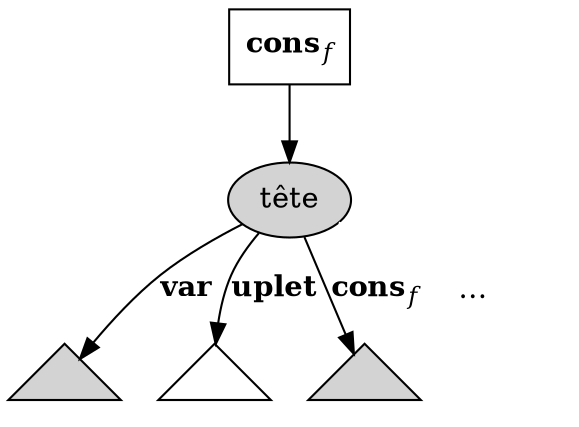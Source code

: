 digraph {
	node [ label = "" ] ;
	N_0 [ label = <<b>cons</b><sub><i>f</i></sub>> shape = record ] ;
	N_1 [ label = "tête", style = filled ] ;
	node [ shape = triangle ] ;
	N_2_1 [ style = filled ] ;
	N_2_2 ;
	N_2_3 [ style = filled ] ;
	N_2_4 [ style = invisible ] ;

	N_0 -> N_1 ;
	N_1 -> N_2_1 [ label = <<b>var</b>> ] ;
	N_1 -> N_2_2 [ label = <<b>uplet</b>> ] ;
	N_1 -> N_2_3 [ label = <<b>cons</b><sub><i>f</i></sub>> ] ;
	N_1 -> N_2_4 [ color = white, arrowhead = none, label = "…"] ;
}
